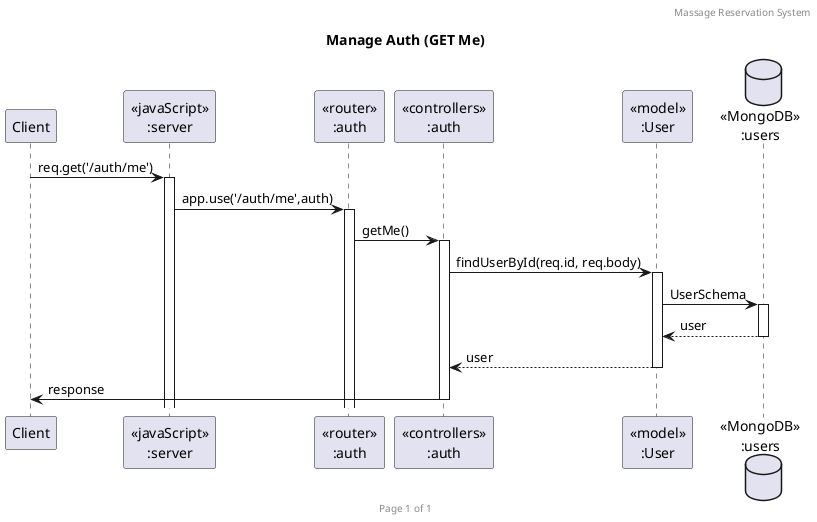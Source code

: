 @startuml Manage Auth (GET Me)

header Massage Reservation System
footer Page %page% of %lastpage%
title "Manage Auth (GET Me)"

participant "Client" as client
participant "<<javaScript>>\n:server" as server
participant "<<router>>\n:auth" as routerAuth
participant "<<controllers>>\n:auth" as controllersAuth
participant "<<model>>\n:User" as modelUser
database "<<MongoDB>>\n:users" as UsersDatabase

client->server ++:req.get('/auth/me')
server->routerAuth ++:app.use('/auth/me',auth)
routerAuth -> controllersAuth ++:getMe()
controllersAuth->modelUser ++:findUserById(req.id, req.body)
modelUser ->UsersDatabase ++: UserSchema
UsersDatabase --> modelUser --: user
controllersAuth <-- modelUser --:user
controllersAuth->client --:response

@enduml